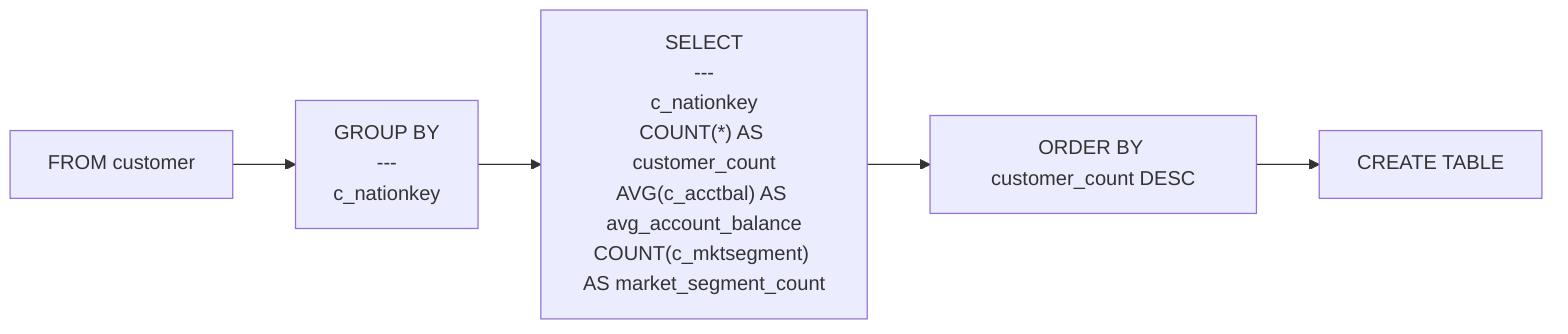 flowchart LR
    node_0[FROM customer]
    node_1["GROUP BY<br/>---<br/>c_nationkey"]
    node_2["SELECT<br/>---<br/>c_nationkey<br/>COUNT(*) AS customer_count<br/>AVG(c_acctbal) AS avg_account_balance<br/>COUNT(c_mktsegment) AS market_segment_count"]
    node_3["ORDER BY customer_count DESC"]
    node_4[CREATE TABLE]
    node_0 --> node_1
    node_1 --> node_2
    node_2 --> node_3
    node_3 --> node_4